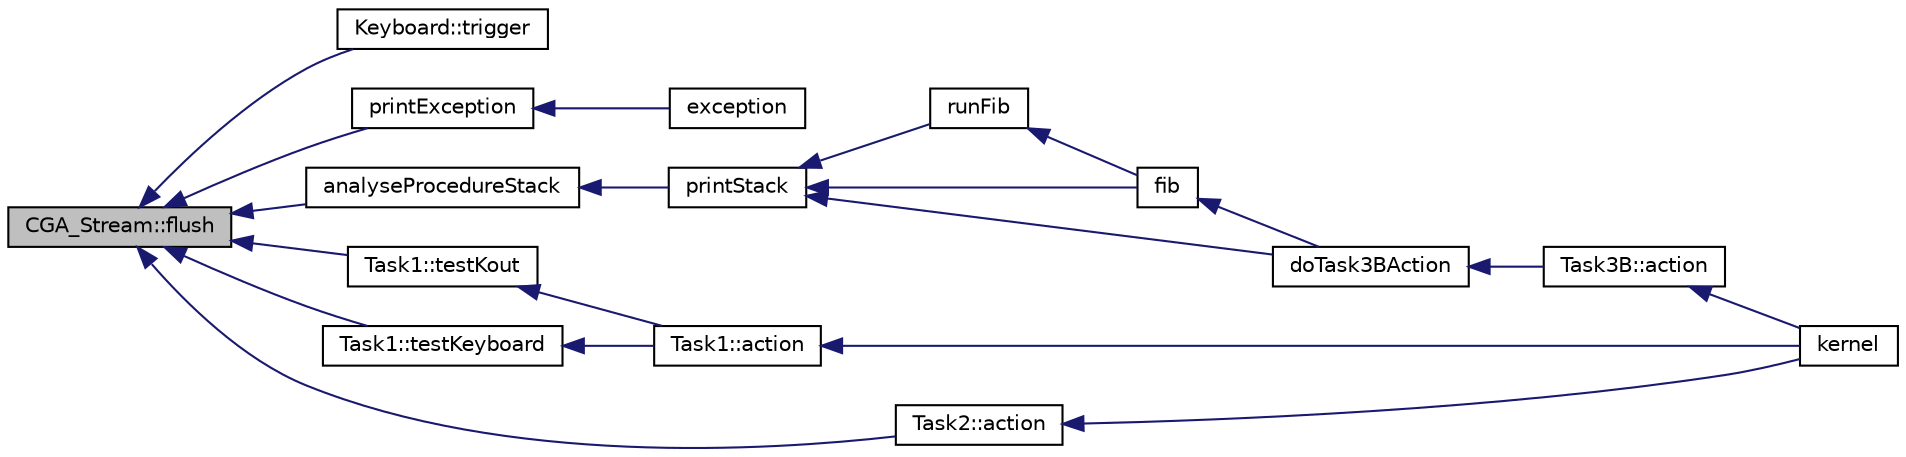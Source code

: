 digraph "CGA_Stream::flush"
{
  bgcolor="transparent";
  edge [fontname="Helvetica",fontsize="10",labelfontname="Helvetica",labelfontsize="10"];
  node [fontname="Helvetica",fontsize="10",shape=record];
  rankdir="LR";
  Node1 [label="CGA_Stream::flush",height=0.2,width=0.4,color="black", fillcolor="grey75", style="filled", fontcolor="black"];
  Node1 -> Node2 [dir="back",color="midnightblue",fontsize="10",style="solid",fontname="Helvetica"];
  Node2 [label="Keyboard::trigger",height=0.2,width=0.4,color="black",URL="$classKeyboard.html#a0d0359a4df20db7eb38dd769e2322353",tooltip="einen auftretenden Tastaturinterrupt behandeln "];
  Node1 -> Node3 [dir="back",color="midnightblue",fontsize="10",style="solid",fontname="Helvetica"];
  Node3 [label="printException",height=0.2,width=0.4,color="black",URL="$exceptions_8cc.html#aa9be12416ab5fcc6ced0ea49ff7825de"];
  Node3 -> Node4 [dir="back",color="midnightblue",fontsize="10",style="solid",fontname="Helvetica"];
  Node4 [label="exception",height=0.2,width=0.4,color="black",URL="$exceptions_8cc.html#a17ac45e3213989a19bb1472093ca30e6",tooltip="Entry point for exceptions. "];
  Node1 -> Node5 [dir="back",color="midnightblue",fontsize="10",style="solid",fontname="Helvetica"];
  Node5 [label="analyseProcedureStack",height=0.2,width=0.4,color="black",URL="$analyse_8cc.html#adab0ef21ad15eeca2d4b96b98b59b356",tooltip="Diese Funktion dient der Analyse des Prozedurstacks. "];
  Node5 -> Node6 [dir="back",color="midnightblue",fontsize="10",style="solid",fontname="Helvetica"];
  Node6 [label="printStack",height=0.2,width=0.4,color="black",URL="$task3B_8cc.html#a1140e1f1ebb85d5c7103af6e0b522c22"];
  Node6 -> Node7 [dir="back",color="midnightblue",fontsize="10",style="solid",fontname="Helvetica"];
  Node7 [label="runFib",height=0.2,width=0.4,color="black",URL="$task3B_8cc.html#a4205b075c53452d0a4cb9966fe2bf855"];
  Node7 -> Node8 [dir="back",color="midnightblue",fontsize="10",style="solid",fontname="Helvetica"];
  Node8 [label="fib",height=0.2,width=0.4,color="black",URL="$task3B_8cc.html#ad1b3bc944aac0dbdd041cc180ff8c37a"];
  Node8 -> Node9 [dir="back",color="midnightblue",fontsize="10",style="solid",fontname="Helvetica"];
  Node9 [label="doTask3BAction",height=0.2,width=0.4,color="black",URL="$task3B_8cc.html#a5874bf2c7fd779b0760c4d5f16bb2d08"];
  Node9 -> Node10 [dir="back",color="midnightblue",fontsize="10",style="solid",fontname="Helvetica"];
  Node10 [label="Task3B::action",height=0.2,width=0.4,color="black",URL="$classTask3B.html#aa803f35a028d2dc338d20d69ab592f20",tooltip="prints the line "];
  Node10 -> Node11 [dir="back",color="midnightblue",fontsize="10",style="solid",fontname="Helvetica"];
  Node11 [label="kernel",height=0.2,width=0.4,color="black",URL="$main_8cc.html#a796315624c9bcf31fd673cb62e4b9819",tooltip="kernel entry point "];
  Node6 -> Node8 [dir="back",color="midnightblue",fontsize="10",style="solid",fontname="Helvetica"];
  Node6 -> Node9 [dir="back",color="midnightblue",fontsize="10",style="solid",fontname="Helvetica"];
  Node1 -> Node12 [dir="back",color="midnightblue",fontsize="10",style="solid",fontname="Helvetica"];
  Node12 [label="Task1::testKout",height=0.2,width=0.4,color="black",URL="$classTask1.html#a48ca608ac9cdc03ab6614a4f61e2448e",tooltip="test the functionality of the Kout object "];
  Node12 -> Node13 [dir="back",color="midnightblue",fontsize="10",style="solid",fontname="Helvetica"];
  Node13 [label="Task1::action",height=0.2,width=0.4,color="black",URL="$classTask1.html#a0d4029a13591e70af436c0ead066ea5c",tooltip="parse and print multiboot information "];
  Node13 -> Node11 [dir="back",color="midnightblue",fontsize="10",style="solid",fontname="Helvetica"];
  Node1 -> Node14 [dir="back",color="midnightblue",fontsize="10",style="solid",fontname="Helvetica"];
  Node14 [label="Task1::testKeyboard",height=0.2,width=0.4,color="black",URL="$classTask1.html#a587ce3fad20f9ec4ec88beefd08db49e",tooltip="test the functionality of the Keyboard_Controller object "];
  Node14 -> Node13 [dir="back",color="midnightblue",fontsize="10",style="solid",fontname="Helvetica"];
  Node1 -> Node15 [dir="back",color="midnightblue",fontsize="10",style="solid",fontname="Helvetica"];
  Node15 [label="Task2::action",height=0.2,width=0.4,color="black",URL="$classTask2.html#aa5de17846032b02d6d0819cdc78b1b3e",tooltip="prints the line "];
  Node15 -> Node11 [dir="back",color="midnightblue",fontsize="10",style="solid",fontname="Helvetica"];
}
